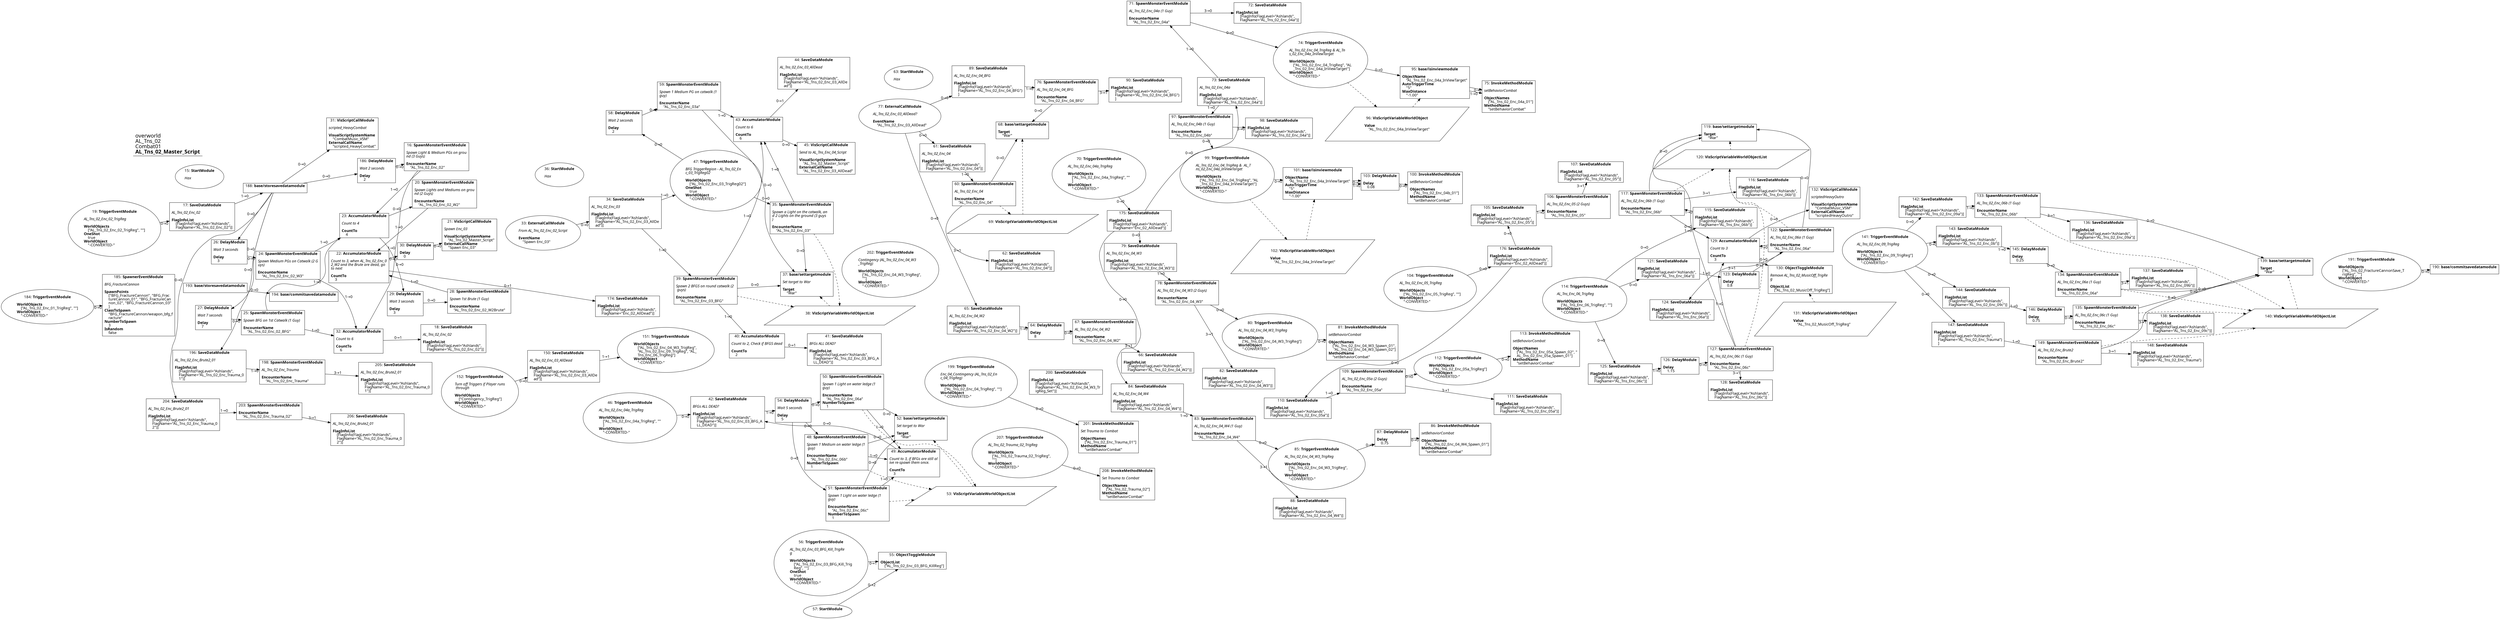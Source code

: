digraph {
    layout = fdp;
    overlap = prism;
    sep = "+16";
    splines = spline;

    node [ shape = box ];

    graph [ fontname = "Segoe UI" ];
    node [ fontname = "Segoe UI" ];
    edge [ fontname = "Segoe UI" ];

    15 [ label = <15: <b>StartModule</b><br/><br/><i>Hax<br align="left"/></i><br align="left"/>> ];
    15 [ shape = oval ]
    15 [ pos = "-0.96800005,0.18400002!" ];

    16 [ label = <16: <b>SpawnMonsterEventModule</b><br/><br/><i>Spawn Light &amp; Medium PGs on grou<br align="left"/>nd (3 Guys)<br align="left"/></i><br align="left"/><b>EncounterName</b><br align="left"/>    &quot;AL_Tns_02_Enc_02&quot;<br align="left"/>> ];
    16 [ pos = "0.588,0.062000003!" ];
    16 -> 23 [ label = "1→0" ];
    16 -> 32 [ label = "1→0" ];

    17 [ label = <17: <b>SaveDataModule</b><br/><br/><i>AL_Tns_02_Enc_02<br align="left"/></i><br align="left"/><b>FlagInfoList</b><br align="left"/>    [FlagInfo(FlagLevel=&quot;Ashlands&quot;, <br align="left"/>    FlagName=&quot;AL_Tns_02_Enc_02&quot;)]<br align="left"/>> ];
    17 [ pos = "-0.70900005,0.068!" ];
    17 -> 188 [ label = "1→0" ];

    18 [ label = <18: <b>SaveDataModule</b><br/><br/><i>AL_Tns_02_Enc_02<br align="left"/></i><br align="left"/><b>FlagInfoList</b><br align="left"/>    [FlagInfo(FlagLevel=&quot;Ashlands&quot;, <br align="left"/>    FlagName=&quot;AL_Tns_02_Enc_02&quot;)]<br align="left"/>> ];
    18 [ pos = "1.2110001,-0.69600004!" ];

    19 [ label = <19: <b>TriggerEventModule</b><br/><br/><i>AL_Tns_02_Enc_02_TrigReg<br align="left"/></i><br align="left"/><b>WorldObjects</b><br align="left"/>    [&quot;AL_Tns_02_Enc_02_TrigReg&quot;, &quot;&quot;]<br align="left"/><b>OneShot</b><br align="left"/>    true<br align="left"/><b>WorldObject</b><br align="left"/>    &quot;-CONVERTED-&quot;<br align="left"/>> ];
    19 [ shape = oval ]
    19 [ pos = "-1.0350001,0.07!" ];
    19 -> 17 [ label = "0→0" ];

    20 [ label = <20: <b>SpawnMonsterEventModule</b><br/><br/><i>Spawn Lights and Mediums on grou<br align="left"/>nd (2 Guys)<br align="left"/></i><br align="left"/><b>EncounterName</b><br align="left"/>    &quot;AL_Tns_02_Enc_02_W2&quot;<br align="left"/>> ];
    20 [ pos = "1.7350001,-0.177!" ];
    20 -> 22 [ label = "1→0" ];

    21 [ label = <21: <b>VisScriptCallModule</b><br/><br/><i>Spawn Enc_03<br align="left"/></i><br align="left"/><b>VisualScriptSystemName</b><br align="left"/>    &quot;AL_Tns_02_Master_Script&quot;<br align="left"/><b>ExternalCallName</b><br align="left"/>    &quot;Spawn Enc_03&quot;<br align="left"/>> ];
    21 [ pos = "2.687,-0.379!" ];

    22 [ label = <22: <b>AccumulatorModule</b><br/><br/><i>Count to 3, when AL_Tns_02_Enc_0<br align="left"/>2_W2 and the Brute are dead, go <br align="left"/>to next<br align="left"/></i><br align="left"/><b>CountTo</b><br align="left"/>    3<br align="left"/>> ];
    22 [ pos = "2.137,-0.38000003!" ];
    22 -> 30 [ label = "0→0" ];
    22 -> 174 [ label = "0→1" ];

    23 [ label = <23: <b>AccumulatorModule</b><br/><br/><i>Count to 4<br align="left"/></i><br align="left"/><b>CountTo</b><br align="left"/>    4<br align="left"/>> ];
    23 [ pos = "1.041,-0.179!" ];
    23 -> 20 [ label = "0→0" ];
    23 -> 29 [ label = "0→0" ];

    24 [ label = <24: <b>SpawnMonsterEventModule</b><br/><br/><i>Spawn Medium PGs on Catwalk (2 G<br align="left"/>uys)<br align="left"/></i><br align="left"/><b>EncounterName</b><br align="left"/>    &quot;AL_Tns_02_Enc_02_W3&quot;<br align="left"/>> ];
    24 [ pos = "0.583,-0.287!" ];
    24 -> 23 [ label = "1→0" ];
    24 -> 32 [ label = "1→0" ];

    25 [ label = <25: <b>SpawnMonsterEventModule</b><br/><br/><i>Spawn BFG on 1st Catwalk (1 Guy)<br align="left"/></i><br align="left"/><b>EncounterName</b><br align="left"/>    &quot;AL_Tns_02_Enc_02_BFG&quot;<br align="left"/>> ];
    25 [ pos = "0.58100003,-0.56700003!" ];
    25 -> 23 [ label = "1→0" ];
    25 -> 32 [ label = "1→0" ];

    26 [ label = <26: <b>DelayModule</b><br/><br/><i>Wait 3 seconds<br align="left"/></i><br align="left"/><b>Delay</b><br align="left"/>    3<br align="left"/>> ];
    26 [ pos = "0.30800003,-0.3!" ];
    26 -> 24 [ label = "0→0" ];

    27 [ label = <27: <b>DelayModule</b><br/><br/><i>Wait 7 seconds<br align="left"/></i><br align="left"/><b>Delay</b><br align="left"/>    7<br align="left"/>> ];
    27 [ pos = "0.317,-0.57600003!" ];
    27 -> 25 [ label = "0→0" ];

    28 [ label = <28: <b>SpawnMonsterEventModule</b><br/><br/><i>Spawn 1st Brute (1 Guy)<br align="left"/></i><br align="left"/><b>EncounterName</b><br align="left"/>    &quot;AL_Tns_02_Enc_02_W2Brute&quot;<br align="left"/>> ];
    28 [ pos = "1.7440001,-0.54200006!" ];
    28 -> 22 [ label = "1→0" ];

    29 [ label = <29: <b>DelayModule</b><br/><br/><i>Wait 3 seconds<br align="left"/></i><br align="left"/><b>Delay</b><br align="left"/>    3<br align="left"/>> ];
    29 [ pos = "1.536,-0.541!" ];
    29 -> 28 [ label = "0→0" ];

    30 [ label = <30: <b>DelayModule</b><br/><br/><b>Delay</b><br align="left"/>    0<br align="left"/>> ];
    30 [ pos = "2.407,-0.379!" ];
    30 -> 21 [ label = "0→0" ];

    31 [ label = <31: <b>VisScriptCallModule</b><br/><br/><i>scripted_HeavyCombat<br align="left"/></i><br align="left"/><b>VisualScriptSystemName</b><br align="left"/>    &quot;CombatMusic_VSM&quot;<br align="left"/><b>ExternalCallName</b><br align="left"/>    &quot;scripted_HeavyCombat&quot;<br align="left"/>> ];
    31 [ pos = "0.26000002,0.20300001!" ];

    32 [ label = <32: <b>AccumulatorModule</b><br/><br/><i>Count to 6<br align="left"/></i><br align="left"/><b>CountTo</b><br align="left"/>    6<br align="left"/>> ];
    32 [ pos = "0.96000004,-0.71900004!" ];
    32 -> 18 [ label = "0→1" ];

    33 [ label = <33: <b>ExternalCallModule</b><br/><br/><i>From AL_Tns_02_Enc_02_Script<br align="left"/></i><br align="left"/><b>EventName</b><br align="left"/>    &quot;Spawn Enc_03&quot;<br align="left"/>> ];
    33 [ shape = oval ]
    33 [ pos = "2.989,-0.38000003!" ];
    33 -> 34 [ label = "0→0" ];

    34 [ label = <34: <b>SaveDataModule</b><br/><br/><i>AL_Tns_02_Enc_03<br align="left"/></i><br align="left"/><b>FlagInfoList</b><br align="left"/>    [FlagInfo(FlagLevel=&quot;Ashlands&quot;, <br align="left"/>    FlagName=&quot;AL_Tns_02_Enc_03_AllDe<br align="left"/>    ad&quot;)]<br align="left"/>> ];
    34 [ pos = "3.2480001,-0.38000003!" ];
    34 -> 39 [ label = "1→0" ];
    34 -> 47 [ label = "1→0" ];

    35 [ label = <35: <b>SpawnMonsterEventModule</b><br/><br/><i>Spawn a Light on the catwalk, an<br align="left"/>d 2 Lights on the ground (3 guys<br align="left"/>) <br align="left"/></i><br align="left"/><b>EncounterName</b><br align="left"/>    &quot;AL_Tns_02_Enc_03&quot;<br align="left"/>> ];
    35 [ pos = "3.9870002,-0.409!" ];
    35 -> 37 [ label = "0→0" ];
    35 -> 43 [ label = "1→0" ];
    35 -> 38 [ style = dashed ];

    36 [ label = <36: <b>StartModule</b><br/><br/><i>Hax<br align="left"/></i><br align="left"/>> ];
    36 [ shape = oval ]
    36 [ pos = "2.989,-0.23900001!" ];

    37 [ label = <37: <b>base/settargetmodule</b><br/><br/><i>Set target to War<br align="left"/></i><br align="left"/><b>Target</b><br align="left"/>    &quot;War&quot;<br align="left"/>> ];
    37 [ pos = "4.563,-0.55300003!" ];
    38 -> 37 [ style = dashed ];

    38 [ label = <38: <b>VisScriptVariableWorldObjectList</b><br/><br/>> ];
    38 [ shape = parallelogram ]
    38 [ pos = "4.4440002,-0.68500006!" ];

    39 [ label = <39: <b>SpawnMonsterEventModule</b><br/><br/><i>Spawn 2 BFGS on round catwalk (2<br align="left"/> guys)<br align="left"/></i><br align="left"/><b>EncounterName</b><br align="left"/>    &quot;AL_Tns_02_Enc_03_BFG&quot;<br align="left"/>> ];
    39 [ pos = "3.551,-0.726!" ];
    39 -> 40 [ label = "1→0" ];
    39 -> 43 [ label = "1→0" ];
    39 -> 37 [ label = "0→0" ];
    39 -> 38 [ style = dashed ];

    40 [ label = <40: <b>AccumulatorModule</b><br/><br/><i>Count to 2, Check if BFGS dead<br align="left"/></i><br align="left"/><b>CountTo</b><br align="left"/>    2<br align="left"/>> ];
    40 [ pos = "3.9750001,-0.887!" ];
    40 -> 41 [ label = "0→1" ];

    41 [ label = <41: <b>SaveDataModule</b><br/><br/><i>BFGs ALL DEAD?<br align="left"/></i><br align="left"/><b>FlagInfoList</b><br align="left"/>    [FlagInfo(FlagLevel=&quot;Ashlands&quot;, <br align="left"/>    FlagName=&quot;AL_Tns_02_Enc_03_BFG_A<br align="left"/>    LL_DEAD&quot;)]<br align="left"/>> ];
    41 [ pos = "4.2520003,-0.873!" ];

    42 [ label = <42: <b>SaveDataModule</b><br/><br/><i>BFGs ALL DEAD?<br align="left"/></i><br align="left"/><b>FlagInfoList</b><br align="left"/>    [FlagInfo(FlagLevel=&quot;Ashlands&quot;, <br align="left"/>    FlagName=&quot;AL_Tns_02_Enc_03_BFG_A<br align="left"/>    LL_DEAD&quot;)]<br align="left"/>> ];
    42 [ pos = "3.413,-1.4760001!" ];
    42 -> 54 [ label = "1→0" ];

    43 [ label = <43: <b>AccumulatorModule</b><br/><br/><i>Count to 6<br align="left"/></i><br align="left"/><b>CountTo</b><br align="left"/>    6<br align="left"/>> ];
    43 [ pos = "4.5210004,-0.128!" ];
    43 -> 44 [ label = "0→1" ];
    43 -> 45 [ label = "0→0" ];

    44 [ label = <44: <b>SaveDataModule</b><br/><br/><i>AL_Tns_02_Enc_03_AllDead<br align="left"/></i><br align="left"/><b>FlagInfoList</b><br align="left"/>    [FlagInfo(FlagLevel=&quot;Ashlands&quot;, <br align="left"/>    FlagName=&quot;AL_Tns_02_Enc_03_AllDe<br align="left"/>    ad&quot;)]<br align="left"/>> ];
    44 [ pos = "4.7970004,0.044000003!" ];

    45 [ label = <45: <b>VisScriptCallModule</b><br/><br/><i>Send to AL_Tns_Enc_04_Script<br align="left"/></i><br align="left"/><b>VisualScriptSystemName</b><br align="left"/>    &quot;AL_Tns_02_Master_Script&quot;<br align="left"/><b>ExternalCallName</b><br align="left"/>    &quot;AL_Tns_02_Enc_03_AllDead&quot;<br align="left"/>> ];
    45 [ pos = "4.9830003,-0.12900001!" ];

    46 [ label = <46: <b>TriggerEventModule</b><br/><br/><i>AL_Tns_02_Enc_04a_TrigReg<br align="left"/></i><br align="left"/><b>WorldObjects</b><br align="left"/>    [&quot;AL_Tns_02_Enc_04a_TrigReg&quot;, &quot;&quot;<br align="left"/>    ]<br align="left"/><b>WorldObject</b><br align="left"/>    &quot;-CONVERTED-&quot;<br align="left"/>> ];
    46 [ shape = oval ]
    46 [ pos = "3.134,-1.4710001!" ];
    46 -> 42 [ label = "0→0" ];

    47 [ label = <47: <b>TriggerEventModule</b><br/><br/><i>BFG TriggerRegion - AL_Tns_02_En<br align="left"/>c_03_TrigReg02<br align="left"/></i><br align="left"/><b>WorldObjects</b><br align="left"/>    [&quot;AL_Tns_02_Enc_03_TrigReg02&quot;]<br align="left"/><b>OneShot</b><br align="left"/>    true<br align="left"/><b>WorldObject</b><br align="left"/>    &quot;-CONVERTED-&quot;<br align="left"/>> ];
    47 [ shape = oval ]
    47 [ pos = "3.519,-0.374!" ];
    47 -> 35 [ label = "0→0" ];
    47 -> 58 [ label = "0→0" ];

    48 [ label = <48: <b>SpawnMonsterEventModule</b><br/><br/><i>Spawn 1 Medium on water ledge (1<br align="left"/> guy)<br align="left"/></i><br align="left"/><b>EncounterName</b><br align="left"/>    &quot;AL_Tns_02_Enc_06b&quot;<br align="left"/><b>NumberToSpawn</b><br align="left"/>    1<br align="left"/>> ];
    48 [ pos = "3.9320002,-1.7!" ];
    48 -> 49 [ label = "1→0" ];
    48 -> 52 [ label = "0→0" ];
    48 -> 53 [ style = dashed ];

    49 [ label = <49: <b>AccumulatorModule</b><br/><br/><i>Count to 3, if BFGs are still al<br align="left"/>ive re-spawn them once.<br align="left"/></i><br align="left"/><b>CountTo</b><br align="left"/>    3<br align="left"/>> ];
    49 [ pos = "4.4,-1.7490001!" ];
    49 -> 42 [ label = "0→0" ];

    50 [ label = <50: <b>SpawnMonsterEventModule</b><br/><br/><i>Spawn 1 Light on water ledge (1 <br align="left"/>guy)<br align="left"/></i><br align="left"/><b>EncounterName</b><br align="left"/>    &quot;AL_Tns_02_Enc_06a&quot;<br align="left"/><b>NumberToSpawn</b><br align="left"/>    1<br align="left"/>> ];
    50 [ pos = "3.9310002,-1.3970001!" ];
    50 -> 49 [ label = "1→0" ];
    50 -> 52 [ label = "0→0" ];
    50 -> 53 [ style = dashed ];

    51 [ label = <51: <b>SpawnMonsterEventModule</b><br/><br/><i>Spawn 1 Light on water ledge (1 <br align="left"/>guy)<br align="left"/></i><br align="left"/><b>EncounterName</b><br align="left"/>    &quot;AL_Tns_02_Enc_06c&quot;<br align="left"/><b>NumberToSpawn</b><br align="left"/>    1<br align="left"/>> ];
    51 [ pos = "3.9470003,-1.9670001!" ];
    51 -> 49 [ label = "1→0" ];
    51 -> 52 [ label = "0→0" ];
    51 -> 53 [ style = dashed ];

    52 [ label = <52: <b>base/settargetmodule</b><br/><br/><i>Set target to War<br align="left"/></i><br align="left"/><b>Target</b><br align="left"/>    &quot;War&quot;<br align="left"/>> ];
    52 [ pos = "4.681,-1.4870001!" ];
    53 -> 52 [ style = dashed ];

    53 [ label = <53: <b>VisScriptVariableWorldObjectList</b><br/><br/>> ];
    53 [ shape = parallelogram ]
    53 [ pos = "4.69,-1.7770001!" ];

    54 [ label = <54: <b>DelayModule</b><br/><br/><i>Wait 5 seconds<br align="left"/></i><br align="left"/><b>Delay</b><br align="left"/>    5<br align="left"/>> ];
    54 [ pos = "3.6680002,-1.4760001!" ];
    54 -> 50 [ label = "0→0" ];
    54 -> 48 [ label = "0→0" ];
    54 -> 51 [ label = "0→0" ];

    55 [ label = <55: <b>ObjectToggleModule</b><br/><br/><b>ObjectList</b><br align="left"/>    [&quot;AL_Tns_02_Enc_03_BFG_KillReg&quot;]<br align="left"/>> ];
    55 [ pos = "4.138,-2.283!" ];

    56 [ label = <56: <b>TriggerEventModule</b><br/><br/><i>AL_Tns_02_Enc_03_BFG_Kill_TrigRe<br align="left"/>g<br align="left"/></i><br align="left"/><b>WorldObjects</b><br align="left"/>    [&quot;AL_Tns_02_Enc_03_BFG_Kill_Trig<br align="left"/>    Reg&quot;, &quot;&quot;]<br align="left"/><b>OneShot</b><br align="left"/>    true<br align="left"/><b>WorldObject</b><br align="left"/>    &quot;-CONVERTED-&quot;<br align="left"/>> ];
    56 [ shape = oval ]
    56 [ pos = "3.7440002,-2.295!" ];
    56 -> 55 [ label = "0→1" ];

    57 [ label = <57: <b>StartModule</b><br/><br/>> ];
    57 [ shape = oval ]
    57 [ pos = "3.7500002,-2.4910002!" ];
    57 -> 55 [ label = "0→2" ];

    58 [ label = <58: <b>DelayModule</b><br/><br/><i>Wait 2 seconds<br align="left"/></i><br align="left"/><b>Delay</b><br align="left"/>    2<br align="left"/>> ];
    58 [ pos = "3.7890003,-0.134!" ];
    58 -> 59 [ label = "0→0" ];

    59 [ label = <59: <b>SpawnMonsterEventModule</b><br/><br/><i>Spawn 1 Medium PG on catwalk (1 <br align="left"/>guy)<br align="left"/></i><br align="left"/><b>EncounterName</b><br align="left"/>    &quot;AL_Tns_02_Enc_03a&quot;<br align="left"/>> ];
    59 [ pos = "3.9900002,-0.11000001!" ];
    59 -> 37 [ label = "0→0" ];
    59 -> 43 [ label = "1→0" ];

    60 [ label = <60: <b>SpawnMonsterEventModule</b><br/><br/><i>AL_Tns_02_Enc_04<br align="left"/></i><br align="left"/><b>EncounterName</b><br align="left"/>    &quot;AL_Tns_02_Enc_04&quot;<br align="left"/>> ];
    60 [ pos = "6.189,-0.094000004!" ];
    60 -> 62 [ label = "3→1" ];
    60 -> 68 [ label = "0→0" ];
    60 -> 69 [ style = dashed ];

    61 [ label = <61: <b>SaveDataModule</b><br/><br/><i>AL_Tns_02_Enc_04<br align="left"/></i><br align="left"/><b>FlagInfoList</b><br align="left"/>    [FlagInfo(FlagLevel=&quot;Ashlands&quot;, <br align="left"/>    FlagName=&quot;AL_Tns_02_Enc_04&quot;)]<br align="left"/>> ];
    61 [ pos = "5.8040004,-0.10300001!" ];
    61 -> 60 [ label = "1→0" ];

    62 [ label = <62: <b>SaveDataModule</b><br/><br/><b>FlagInfoList</b><br align="left"/>    [FlagInfo(FlagLevel=&quot;Ashlands&quot;, <br align="left"/>    FlagName=&quot;AL_Tns_02_Enc_04&quot;)]<br align="left"/>> ];
    62 [ pos = "6.584,-0.157!" ];

    63 [ label = <63: <b>StartModule</b><br/><br/><i>Hax<br align="left"/></i><br align="left"/>> ];
    63 [ shape = oval ]
    63 [ pos = "5.293,0.12200001!" ];

    64 [ label = <64: <b>DelayModule</b><br/><br/><b>Delay</b><br align="left"/>    8<br align="left"/>> ];
    64 [ pos = "6.0290003,-0.44500002!" ];
    64 -> 67 [ label = "0→0" ];

    65 [ label = <65: <b>SaveDataModule</b><br/><br/><i>AL_Tns_02_Enc_04_W2<br align="left"/></i><br align="left"/><b>FlagInfoList</b><br align="left"/>    [FlagInfo(FlagLevel=&quot;Ashlands&quot;, <br align="left"/>    FlagName=&quot;AL_Tns_02_Enc_04_W2&quot;)]<br align="left"/>> ];
    65 [ pos = "5.8160005,-0.448!" ];
    65 -> 64 [ label = "1→0" ];

    66 [ label = <66: <b>SaveDataModule</b><br/><br/><b>FlagInfoList</b><br align="left"/>    [FlagInfo(FlagLevel=&quot;Ashlands&quot;, <br align="left"/>    FlagName=&quot;AL_Tns_02_Enc_04_W2&quot;)]<br align="left"/>> ];
    66 [ pos = "6.5260005,-0.42700002!" ];

    67 [ label = <67: <b>SpawnMonsterEventModule</b><br/><br/><i>AL_Tns_02_Enc_04_W2<br align="left"/></i><br align="left"/><b>EncounterName</b><br align="left"/>    &quot;AL_Tns_02_Enc_04_W2&quot;<br align="left"/>> ];
    67 [ pos = "6.2120004,-0.42700002!" ];
    67 -> 66 [ label = "3→1" ];

    68 [ label = <68: <b>base/settargetmodule</b><br/><br/><b>Target</b><br align="left"/>    &quot;War&quot;<br align="left"/>> ];
    68 [ pos = "6.5930004,0.079!" ];
    69 -> 68 [ style = dashed ];

    69 [ label = <69: <b>VisScriptVariableWorldObjectList</b><br/><br/>> ];
    69 [ shape = parallelogram ]
    69 [ pos = "6.51,-0.078!" ];

    70 [ label = <70: <b>TriggerEventModule</b><br/><br/><i>AL_Tns_02_Enc_04a_TrigReg<br align="left"/></i><br align="left"/><b>WorldObjects</b><br align="left"/>    [&quot;AL_Tns_02_Enc_04a_TrigReg&quot;, &quot;&quot;<br align="left"/>    ]<br align="left"/><b>WorldObject</b><br align="left"/>    &quot;-CONVERTED-&quot;<br align="left"/>> ];
    70 [ shape = oval ]
    70 [ pos = "7.0060005,-0.019000001!" ];
    70 -> 175 [ label = "0→0" ];

    71 [ label = <71: <b>SpawnMonsterEventModule</b><br/><br/><i>AL_Tns_02_Enc_04a (1 Guy)<br align="left"/></i><br align="left"/><b>EncounterName</b><br align="left"/>    &quot;AL_Tns_02_Enc_04a&quot;<br align="left"/>> ];
    71 [ pos = "8.05,0.80300003!" ];
    71 -> 72 [ label = "3→0" ];
    71 -> 74 [ label = "0→0" ];

    72 [ label = <72: <b>SaveDataModule</b><br/><br/><b>FlagInfoList</b><br align="left"/>    [FlagInfo(FlagLevel=&quot;Ashlands&quot;, <br align="left"/>    FlagName=&quot;AL_Tns_02_Enc_04a&quot;)]<br align="left"/>> ];
    72 [ pos = "8.374001,0.78300005!" ];

    73 [ label = <73: <b>SaveDataModule</b><br/><br/><i>AL_Tns_02_Enc_04a<br align="left"/></i><br align="left"/><b>FlagInfoList</b><br align="left"/>    [FlagInfo(FlagLevel=&quot;Ashlands&quot;, <br align="left"/>    FlagName=&quot;AL_Tns_02_Enc_04a&quot;)]<br align="left"/>> ];
    73 [ pos = "7.6960006,0.595!" ];
    73 -> 71 [ label = "1→0" ];
    73 -> 97 [ label = "1→0" ];

    74 [ label = <74: <b>TriggerEventModule</b><br/><br/><i>AL_Tns_02_Enc_04_TrigReg &amp; AL_Tn<br align="left"/>s_02_Enc_04a_InViewTarget<br align="left"/></i><br align="left"/><b>WorldObjects</b><br align="left"/>    [&quot;AL_Tns_02_Enc_04_TrigReg&quot;, &quot;AL<br align="left"/>    _Tns_02_Enc_04a_InViewTarget&quot;]<br align="left"/><b>WorldObject</b><br align="left"/>    &quot;-CONVERTED-&quot;<br align="left"/>> ];
    74 [ shape = oval ]
    74 [ pos = "8.389,0.61300004!" ];
    74 -> 95 [ label = "0→0" ];
    74 -> 96 [ style = dashed ];

    75 [ label = <75: <b>InvokeMethodModule</b><br/><br/><i>setBehaviorCombat<br align="left"/></i><br align="left"/><b>ObjectNames</b><br align="left"/>    [&quot;AL_Tns_02_Enc_04a_01&quot;]<br align="left"/><b>MethodName</b><br align="left"/>    &quot;setBehaviorCombat&quot;<br align="left"/>> ];
    75 [ pos = "8.981001,0.61300004!" ];

    76 [ label = <76: <b>SpawnMonsterEventModule</b><br/><br/><i>AL_Tns_02_Enc_04_BFG<br align="left"/></i><br align="left"/><b>EncounterName</b><br align="left"/>    &quot;AL_Tns_02_Enc_04_BFG&quot;<br align="left"/>> ];
    76 [ pos = "6.183,0.223!" ];
    76 -> 90 [ label = "3→1" ];
    76 -> 68 [ label = "0→0" ];

    77 [ label = <77: <b>ExternalCallModule</b><br/><br/><i>AL_Tns_02_Enc_03_AllDead?<br align="left"/></i><br align="left"/><b>EventName</b><br align="left"/>    &quot;AL_Tns_02_Enc_03_AllDead&quot;<br align="left"/>> ];
    77 [ shape = oval ]
    77 [ pos = "5.23,-0.101!" ];
    77 -> 61 [ label = "0→0" ];
    77 -> 65 [ label = "0→0" ];
    77 -> 89 [ label = "0→0" ];

    78 [ label = <78: <b>SpawnMonsterEventModule</b><br/><br/><i>AL_Tns_02_Enc_04_W3 (2 Guys)<br align="left"/></i><br align="left"/><b>EncounterName</b><br align="left"/>    &quot;AL_Tns_02_Enc_04_W3&quot;<br align="left"/>> ];
    78 [ pos = "8.024,-0.017!" ];
    78 -> 80 [ label = "0→0" ];
    78 -> 82 [ label = "3→1" ];

    79 [ label = <79: <b>SaveDataModule</b><br/><br/><i>AL_Tns_02_Enc_04_W3<br align="left"/></i><br align="left"/><b>FlagInfoList</b><br align="left"/>    [FlagInfo(FlagLevel=&quot;Ashlands&quot;, <br align="left"/>    FlagName=&quot;AL_Tns_02_Enc_04_W3&quot;)]<br align="left"/>> ];
    79 [ pos = "7.7880006,-0.020000001!" ];
    79 -> 78 [ label = "1→0" ];

    80 [ label = <80: <b>TriggerEventModule</b><br/><br/><i>AL_Tns_02_Enc_04_W3_TrigReg<br align="left"/></i><br align="left"/><b>WorldObjects</b><br align="left"/>    [&quot;AL_Tns_02_Enc_04_W3_TrigReg&quot;]<br align="left"/><b>WorldObject</b><br align="left"/>    &quot;-CONVERTED-&quot;<br align="left"/>> ];
    80 [ shape = oval ]
    80 [ pos = "8.347,-0.029000001!" ];
    80 -> 81 [ label = "0→0" ];

    81 [ label = <81: <b>InvokeMethodModule</b><br/><br/><i>setBehaviorCombat<br align="left"/></i><br align="left"/><b>ObjectNames</b><br align="left"/>    [&quot;AL_Tns_02_Enc_04_W3_Spawn_01&quot;,<br align="left"/>     &quot;AL_Tns_02_Enc_04_W3_Spawn_02&quot;]<br align="left"/><b>MethodName</b><br align="left"/>    &quot;setBehaviorCombat&quot;<br align="left"/>> ];
    81 [ pos = "8.686001,-0.026!" ];

    82 [ label = <82: <b>SaveDataModule</b><br/><br/><b>FlagInfoList</b><br align="left"/>    [FlagInfo(FlagLevel=&quot;Ashlands&quot;, <br align="left"/>    FlagName=&quot;AL_Tns_02_Enc_04_W3&quot;)]<br align="left"/>> ];
    82 [ pos = "8.374001,-0.24100001!" ];

    83 [ label = <83: <b>SpawnMonsterEventModule</b><br/><br/><i>AL_Tns_02_Enc_04_W4 (1 Guy)<br align="left"/></i><br align="left"/><b>EncounterName</b><br align="left"/>    &quot;AL_Tns_02_Enc_04_W4&quot;<br align="left"/>> ];
    83 [ pos = "8.073,-0.467!" ];
    83 -> 85 [ label = "0→0" ];
    83 -> 88 [ label = "3→1" ];

    84 [ label = <84: <b>SaveDataModule</b><br/><br/><i>AL_Tns_02_Enc_04_W4<br align="left"/></i><br align="left"/><b>FlagInfoList</b><br align="left"/>    [FlagInfo(FlagLevel=&quot;Ashlands&quot;, <br align="left"/>    FlagName=&quot;AL_Tns_02_Enc_04_W4&quot;)]<br align="left"/>> ];
    84 [ pos = "7.8370004,-0.47000003!" ];
    84 -> 83 [ label = "1→0" ];

    85 [ label = <85: <b>TriggerEventModule</b><br/><br/><i>AL_Tns_02_Enc_04_W3_TrigReg<br align="left"/></i><br align="left"/><b>WorldObjects</b><br align="left"/>    [&quot;AL_Tns_02_Enc_04_W3_TrigReg&quot;, <br align="left"/>    &quot;&quot;]<br align="left"/><b>WorldObject</b><br align="left"/>    &quot;-CONVERTED-&quot;<br align="left"/>> ];
    85 [ shape = oval ]
    85 [ pos = "8.396001,-0.47900003!" ];
    85 -> 87 [ label = "0→0" ];

    86 [ label = <86: <b>InvokeMethodModule</b><br/><br/><i>setBehaviorCombat<br align="left"/></i><br align="left"/><b>ObjectNames</b><br align="left"/>    [&quot;AL_Tns_02_Enc_04_W4_Spawn_01&quot;]<br align="left"/><b>MethodName</b><br align="left"/>    &quot;setBehaviorCombat&quot;<br align="left"/>> ];
    86 [ pos = "8.872001,-0.476!" ];

    87 [ label = <87: <b>DelayModule</b><br/><br/><b>Delay</b><br align="left"/>    0.75<br align="left"/>> ];
    87 [ pos = "8.662001,-0.47400004!" ];
    87 -> 86 [ label = "0→0" ];

    88 [ label = <88: <b>SaveDataModule</b><br/><br/><b>FlagInfoList</b><br align="left"/>    [FlagInfo(FlagLevel=&quot;Ashlands&quot;, <br align="left"/>    FlagName=&quot;AL_Tns_02_Enc_04_W4&quot;)]<br align="left"/>> ];
    88 [ pos = "8.400001,-0.69000006!" ];

    89 [ label = <89: <b>SaveDataModule</b><br/><br/><i>AL_Tns_02_Enc_04_BFG<br align="left"/></i><br align="left"/><b>FlagInfoList</b><br align="left"/>    [FlagInfo(FlagLevel=&quot;Ashlands&quot;, <br align="left"/>    FlagName=&quot;AL_Tns_02_Enc_04_BFG&quot;)<br align="left"/>    ]<br align="left"/>> ];
    89 [ pos = "5.82,0.179!" ];
    89 -> 76 [ label = "1→0" ];

    90 [ label = <90: <b>SaveDataModule</b><br/><br/><b>FlagInfoList</b><br align="left"/>    [FlagInfo(FlagLevel=&quot;Ashlands&quot;, <br align="left"/>    FlagName=&quot;AL_Tns_02_Enc_04_BFG&quot;)<br align="left"/>    ]<br align="left"/>> ];
    90 [ pos = "6.498,0.25500003!" ];

    95 [ label = <95: <b>base/isinviewmodule</b><br/><br/><b>ObjectName</b><br align="left"/>    &quot;AL_Tns_02_Enc_04a_InViewTarget&quot;<br align="left"/><b>AutoTriggerTime</b><br align="left"/>    &quot;5&quot;<br align="left"/><b>MaxDistance</b><br align="left"/>    &quot;-1.00&quot;<br align="left"/>> ];
    95 [ pos = "8.673,0.61200005!" ];
    95 -> 75 [ label = "0→0" ];
    95 -> 75 [ label = "1→0" ];
    96 -> 95 [ style = dashed ];

    96 [ label = <96: <b>VisScriptVariableWorldObject</b><br/><br/><b>Value</b><br align="left"/>    &quot;AL_Tns_02_Enc_04a_InViewTarget&quot;<br align="left"/>> ];
    96 [ shape = parallelogram ]
    96 [ pos = "8.625,0.476!" ];

    97 [ label = <97: <b>SpawnMonsterEventModule</b><br/><br/><i>AL_Tns_02_Enc_04b (1 Guy)<br align="left"/></i><br align="left"/><b>EncounterName</b><br align="left"/>    &quot;AL_Tns_02_Enc_04b&quot;<br align="left"/>> ];
    97 [ pos = "8.041,0.425!" ];
    97 -> 98 [ label = "3→0" ];
    97 -> 99 [ label = "0→0" ];

    98 [ label = <98: <b>SaveDataModule</b><br/><br/><b>FlagInfoList</b><br align="left"/>    [FlagInfo(FlagLevel=&quot;Ashlands&quot;, <br align="left"/>    FlagName=&quot;AL_Tns_02_Enc_04a&quot;)]<br align="left"/>> ];
    98 [ pos = "8.403001,0.40600002!" ];

    99 [ label = <99: <b>TriggerEventModule</b><br/><br/><i>AL_Tns_02_Enc_04_TrigReg &amp;  AL_T<br align="left"/>ns_02_Enc_04a_InViewTarget<br align="left"/></i><br align="left"/><b>WorldObjects</b><br align="left"/>    [&quot;AL_Tns_02_Enc_04_TrigReg&quot;, &quot;AL<br align="left"/>    _Tns_02_Enc_04a_InViewTarget&quot;]<br align="left"/><b>WorldObject</b><br align="left"/>    &quot;-CONVERTED-&quot;<br align="left"/>> ];
    99 [ shape = oval ]
    99 [ pos = "8.418,0.23600002!" ];
    99 -> 101 [ label = "0→0" ];
    99 -> 102 [ style = dashed ];

    100 [ label = <100: <b>InvokeMethodModule</b><br/><br/><i>setBehaviorCombat<br align="left"/></i><br align="left"/><b>ObjectNames</b><br align="left"/>    [&quot;AL_Tns_02_Enc_04b_01&quot;]<br align="left"/><b>MethodName</b><br align="left"/>    &quot;setBehaviorCombat&quot;<br align="left"/>> ];
    100 [ pos = "9.211,0.23500001!" ];

    101 [ label = <101: <b>base/isinviewmodule</b><br/><br/><b>ObjectName</b><br align="left"/>    &quot;AL_Tns_02_Enc_04a_InViewTarget&quot;<br align="left"/><b>AutoTriggerTime</b><br align="left"/>    &quot;5&quot;<br align="left"/><b>MaxDistance</b><br align="left"/>    &quot;-1.00&quot;<br align="left"/>> ];
    101 [ pos = "8.696,0.22500001!" ];
    101 -> 103 [ label = "0→0" ];
    101 -> 103 [ label = "1→0" ];
    102 -> 101 [ style = dashed ];

    102 [ label = <102: <b>VisScriptVariableWorldObject</b><br/><br/><b>Value</b><br align="left"/>    &quot;AL_Tns_02_Enc_04a_InViewTarget&quot;<br align="left"/>> ];
    102 [ shape = parallelogram ]
    102 [ pos = "8.654,0.09900001!" ];

    103 [ label = <103: <b>DelayModule</b><br/><br/><b>Delay</b><br align="left"/>    0.08<br align="left"/>> ];
    103 [ pos = "8.957001,0.24100001!" ];
    103 -> 100 [ label = "0→0" ];

    104 [ label = <104: <b>TriggerEventModule</b><br/><br/><i>AL_Tns_02_Enc_05_TrigReg<br align="left"/></i><br align="left"/><b>WorldObjects</b><br align="left"/>    [&quot;AL_Tns_02_Enc_05_TrigReg&quot;, &quot;&quot;]<br align="left"/><b>WorldObject</b><br align="left"/>    &quot;-CONVERTED-&quot;<br align="left"/>> ];
    104 [ shape = oval ]
    104 [ pos = "9.64,0.003!" ];
    104 -> 176 [ label = "0→0" ];

    105 [ label = <105: <b>SaveDataModule</b><br/><br/><b>FlagInfoList</b><br align="left"/>    [FlagInfo(FlagLevel=&quot;Ashlands&quot;, <br align="left"/>    FlagName=&quot;AL_Tns_02_Enc_05&quot;)]<br align="left"/>> ];
    105 [ pos = "10.357,0.27100003!" ];
    105 -> 106 [ label = "1→0" ];

    106 [ label = <106: <b>SpawnMonsterEventModule</b><br/><br/><i>AL_Tns_02_Enc_05 (2 Guys)<br align="left"/></i><br align="left"/><b>EncounterName</b><br align="left"/>    &quot;AL_Tns_02_Enc_05&quot;<br align="left"/>> ];
    106 [ pos = "10.594001,0.28300002!" ];
    106 -> 107 [ label = "3→1" ];

    107 [ label = <107: <b>SaveDataModule</b><br/><br/><b>FlagInfoList</b><br align="left"/>    [FlagInfo(FlagLevel=&quot;Ashlands&quot;, <br align="left"/>    FlagName=&quot;AL_Tns_02_Enc_05&quot;)]<br align="left"/>> ];
    107 [ pos = "10.917001,0.27800003!" ];

    109 [ label = <109: <b>SpawnMonsterEventModule</b><br/><br/><i>AL_Tns_02_Enc_05a (2 Guys)<br align="left"/></i><br align="left"/><b>EncounterName</b><br align="left"/>    &quot;AL_Tns_02_Enc_05a&quot;<br align="left"/>> ];
    109 [ pos = "10.466001,-0.41700003!" ];
    109 -> 111 [ label = "3→1" ];
    109 -> 112 [ label = "0→0" ];

    110 [ label = <110: <b>SaveDataModule</b><br/><br/><b>FlagInfoList</b><br align="left"/>    [FlagInfo(FlagLevel=&quot;Ashlands&quot;, <br align="left"/>    FlagName=&quot;AL_Tns_02_Enc_05a&quot;)]<br align="left"/>> ];
    110 [ pos = "10.187,-0.407!" ];
    110 -> 109 [ label = "1→0" ];

    111 [ label = <111: <b>SaveDataModule</b><br/><br/><b>FlagInfoList</b><br align="left"/>    [FlagInfo(FlagLevel=&quot;Ashlands&quot;, <br align="left"/>    FlagName=&quot;AL_Tns_02_Enc_05a&quot;)]<br align="left"/>> ];
    111 [ pos = "10.777,-0.72!" ];

    112 [ label = <112: <b>TriggerEventModule</b><br/><br/><b>WorldObjects</b><br align="left"/>    [&quot;AL_Tns_02_Enc_05a_TrigReg&quot;]<br align="left"/><b>WorldObject</b><br align="left"/>    &quot;-CONVERTED-&quot;<br align="left"/>> ];
    112 [ shape = oval ]
    112 [ pos = "10.813001,-0.42400002!" ];
    112 -> 113 [ label = "0→0" ];

    113 [ label = <113: <b>InvokeMethodModule</b><br/><br/><i>setBehaviorCombat<br align="left"/></i><br align="left"/><b>ObjectNames</b><br align="left"/>    [&quot;AL_Tns_02_Enc_05a_Spawn_02&quot;, &quot;<br align="left"/>    AL_Tns_02_Enc_05a_Spawn_01&quot;]<br align="left"/><b>MethodName</b><br align="left"/>    &quot;setBehaviorCombat&quot;<br align="left"/>> ];
    113 [ pos = "11.152,-0.42100003!" ];

    114 [ label = <114: <b>TriggerEventModule</b><br/><br/><i>AL_Tns_Enc_06_TrigReg<br align="left"/></i><br align="left"/><b>WorldObjects</b><br align="left"/>    [&quot;AL_Tns_Enc_06_TrigReg&quot;, &quot;&quot;]<br align="left"/><b>WorldObject</b><br align="left"/>    &quot;-CONVERTED-&quot;<br align="left"/>> ];
    114 [ shape = oval ]
    114 [ pos = "11.567,-0.365!" ];
    114 -> 115 [ label = "0→0" ];
    114 -> 121 [ label = "0→0" ];
    114 -> 125 [ label = "0→0" ];

    115 [ label = <115: <b>SaveDataModule</b><br/><br/><b>FlagInfoList</b><br align="left"/>    [FlagInfo(FlagLevel=&quot;Ashlands&quot;, <br align="left"/>    FlagName=&quot;AL_Tns_Enc_06b&quot;)]<br align="left"/>> ];
    115 [ pos = "12.210001,0.040000003!" ];
    115 -> 117 [ label = "1→0" ];

    116 [ label = <116: <b>SaveDataModule</b><br/><br/><b>FlagInfoList</b><br align="left"/>    [FlagInfo(FlagLevel=&quot;Ashlands&quot;, <br align="left"/>    FlagName=&quot;AL_Tns_Enc_06b&quot;)]<br align="left"/>> ];
    116 [ pos = "12.782001,-0.057000004!" ];

    117 [ label = <117: <b>SpawnMonsterEventModule</b><br/><br/><i>AL_Tns_02_Enc_06b (1 Guy)<br align="left"/></i><br align="left"/><b>EncounterName</b><br align="left"/>    &quot;AL_Tns_02_Enc_06b&quot;<br align="left"/>> ];
    117 [ pos = "12.455001,0.056!" ];
    117 -> 116 [ label = "3→1" ];
    117 -> 119 [ label = "0→0" ];
    117 -> 129 [ label = "1→0" ];
    117 -> 120 [ style = dashed ];

    119 [ label = <119: <b>base/settargetmodule</b><br/><br/><b>Target</b><br align="left"/>    &quot;War&quot;<br align="left"/>> ];
    119 [ pos = "12.771001,0.35300002!" ];
    120 -> 119 [ style = dashed ];

    120 [ label = <120: <b>VisScriptVariableWorldObjectList</b><br/><br/>> ];
    120 [ shape = parallelogram ]
    120 [ pos = "12.780001,0.246!" ];

    121 [ label = <121: <b>SaveDataModule</b><br/><br/><b>FlagInfoList</b><br align="left"/>    [FlagInfo(FlagLevel=&quot;Ashlands&quot;, <br align="left"/>    FlagName=&quot;AL_Tns_Enc_06a&quot;)]<br align="left"/>> ];
    121 [ pos = "12.067,-0.367!" ];
    121 -> 123 [ label = "1→0" ];

    122 [ label = <122: <b>SpawnMonsterEventModule</b><br/><br/><i>AL_Tns_02_Enc_06a (1 Guy)<br align="left"/></i><br align="left"/><b>EncounterName</b><br align="left"/>    &quot;AL_Tns_02_Enc_06a&quot;<br align="left"/>> ];
    122 [ pos = "12.475,-0.354!" ];
    122 -> 119 [ label = "0→0" ];
    122 -> 124 [ label = "3→1" ];
    122 -> 129 [ label = "1→0" ];
    122 -> 120 [ style = dashed ];

    123 [ label = <123: <b>DelayModule</b><br/><br/><b>Delay</b><br align="left"/>    0.8<br align="left"/>> ];
    123 [ pos = "12.293,-0.372!" ];
    123 -> 122 [ label = "0→0" ];

    124 [ label = <124: <b>SaveDataModule</b><br/><br/><b>FlagInfoList</b><br align="left"/>    [FlagInfo(FlagLevel=&quot;Ashlands&quot;, <br align="left"/>    FlagName=&quot;AL_Tns_Enc_06a&quot;)]<br align="left"/>> ];
    124 [ pos = "12.8,-0.47200003!" ];

    125 [ label = <125: <b>SaveDataModule</b><br/><br/><b>FlagInfoList</b><br align="left"/>    [FlagInfo(FlagLevel=&quot;Ashlands&quot;, <br align="left"/>    FlagName=&quot;AL_Tns_Enc_06c&quot;)]<br align="left"/>> ];
    125 [ pos = "12.063001,-0.637!" ];
    125 -> 126 [ label = "1→0" ];

    126 [ label = <126: <b>DelayModule</b><br/><br/><b>Delay</b><br align="left"/>    1.15<br align="left"/>> ];
    126 [ pos = "12.304001,-0.637!" ];
    126 -> 127 [ label = "0→0" ];

    127 [ label = <127: <b>SpawnMonsterEventModule</b><br/><br/><i>AL_Tns_02_Enc_06c (1 Guy)<br align="left"/></i><br align="left"/><b>EncounterName</b><br align="left"/>    &quot;AL_Tns_02_Enc_06c&quot;<br align="left"/>> ];
    127 [ pos = "12.496,-0.63000005!" ];
    127 -> 119 [ label = "0→0" ];
    127 -> 128 [ label = "3→1" ];
    127 -> 129 [ label = "1→0" ];
    127 -> 120 [ style = dashed ];

    128 [ label = <128: <b>SaveDataModule</b><br/><br/><b>FlagInfoList</b><br align="left"/>    [FlagInfo(FlagLevel=&quot;Ashlands&quot;, <br align="left"/>    FlagName=&quot;AL_Tns_Enc_06c&quot;)]<br align="left"/>> ];
    128 [ pos = "12.798,-0.74300003!" ];

    129 [ label = <129: <b>AccumulatorModule</b><br/><br/><i>Count to 3<br align="left"/></i><br align="left"/><b>CountTo</b><br align="left"/>    3<br align="left"/>> ];
    129 [ pos = "13.168,-0.377!" ];
    129 -> 132 [ label = "0→0" ];
    129 -> 130 [ label = "0→2" ];

    130 [ label = <130: <b>ObjectToggleModule</b><br/><br/><i>Remove AL_Tns_02_MusicOff_TrigRe<br align="left"/>g<br align="left"/></i><br align="left"/><b>ObjectList</b><br align="left"/>    [&quot;AL_Tns_02_MusicOff_TrigReg&quot;]<br align="left"/>> ];
    130 [ pos = "13.524,-0.39600003!" ];
    131 -> 130 [ style = dashed ];

    131 [ label = <131: <b>VisScriptVariableWorldObject</b><br/><br/><b>Value</b><br align="left"/>    &quot;AL_Tns_02_MusicOff_TrigReg&quot;<br align="left"/>> ];
    131 [ shape = parallelogram ]
    131 [ pos = "13.335001,-0.59300005!" ];

    132 [ label = <132: <b>VisScriptCallModule</b><br/><br/><i>scriptedHeavyOutro<br align="left"/></i><br align="left"/><b>VisualScriptSystemName</b><br align="left"/>    &quot;CombatMusic_VSM&quot;<br align="left"/><b>ExternalCallName</b><br align="left"/>    &quot;scriptedHeavyOutro&quot;<br align="left"/>> ];
    132 [ pos = "13.527,-0.296!" ];

    133 [ label = <133: <b>SpawnMonsterEventModule</b><br/><br/><i>AL_Tns_02_Enc_06b (1 Guy)<br align="left"/></i><br align="left"/><b>EncounterName</b><br align="left"/>    &quot;AL_Tns_02_Enc_06b&quot;<br align="left"/>> ];
    133 [ pos = "14.737,-0.023000002!" ];
    133 -> 136 [ label = "3→1" ];
    133 -> 139 [ label = "0→0" ];
    133 -> 140 [ style = dashed ];

    134 [ label = <134: <b>SpawnMonsterEventModule</b><br/><br/><i>AL_Tns_02_Enc_06a (1 Guy)<br align="left"/></i><br align="left"/><b>EncounterName</b><br align="left"/>    &quot;AL_Tns_02_Enc_06a&quot;<br align="left"/>> ];
    134 [ pos = "14.743001,-0.43500003!" ];
    134 -> 137 [ label = "3→1" ];
    134 -> 139 [ label = "0→0" ];
    134 -> 140 [ style = dashed ];

    135 [ label = <135: <b>SpawnMonsterEventModule</b><br/><br/><i>AL_Tns_02_Enc_06c (1 Guy)<br align="left"/></i><br align="left"/><b>EncounterName</b><br align="left"/>    &quot;AL_Tns_02_Enc_06c&quot;<br align="left"/>> ];
    135 [ pos = "14.764001,-0.711!" ];
    135 -> 138 [ label = "3→1" ];
    135 -> 139 [ label = "0→0" ];
    135 -> 140 [ style = dashed ];

    136 [ label = <136: <b>SaveDataModule</b><br/><br/><b>FlagInfoList</b><br align="left"/>    [FlagInfo(FlagLevel=&quot;Ashlands&quot;, <br align="left"/>    FlagName=&quot;AL_Tns_02_Enc_09a&quot;)]<br align="left"/>> ];
    136 [ pos = "15.097001,-0.029000001!" ];

    137 [ label = <137: <b>SaveDataModule</b><br/><br/><b>FlagInfoList</b><br align="left"/>    [FlagInfo(FlagLevel=&quot;Ashlands&quot;, <br align="left"/>    FlagName=&quot;AL_Tns_02_Enc_09b&quot;)]<br align="left"/>> ];
    137 [ pos = "15.112,-0.42700002!" ];

    138 [ label = <138: <b>SaveDataModule</b><br/><br/><b>FlagInfoList</b><br align="left"/>    [FlagInfo(FlagLevel=&quot;Ashlands&quot;, <br align="left"/>    FlagName=&quot;AL_Tns_02_Enc_09c&quot;)]<br align="left"/>> ];
    138 [ pos = "15.120001,-0.694!" ];

    139 [ label = <139: <b>base/settargetmodule</b><br/><br/><b>Target</b><br align="left"/>    &quot;War&quot;<br align="left"/>> ];
    139 [ pos = "15.845001,-0.554!" ];
    140 -> 139 [ style = dashed ];

    140 [ label = <140: <b>VisScriptVariableWorldObjectList</b><br/><br/>> ];
    140 [ shape = parallelogram ]
    140 [ pos = "15.6380005,-0.679!" ];

    141 [ label = <141: <b>TriggerEventModule</b><br/><br/><i>AL_Tns_02_Enc_09_TrigReg<br align="left"/></i><br align="left"/><b>WorldObjects</b><br align="left"/>    [&quot;AL_Tns_02_Enc_09_TrigReg&quot;]<br align="left"/><b>WorldObject</b><br align="left"/>    &quot;-CONVERTED-&quot;<br align="left"/>> ];
    141 [ shape = oval ]
    141 [ pos = "13.877001,-0.411!" ];
    141 -> 142 [ label = "0→0" ];
    141 -> 143 [ label = "0→0" ];
    141 -> 144 [ label = "0→0" ];
    141 -> 147 [ label = "0→0" ];

    142 [ label = <142: <b>SaveDataModule</b><br/><br/><b>FlagInfoList</b><br align="left"/>    [FlagInfo(FlagLevel=&quot;Ashlands&quot;, <br align="left"/>    FlagName=&quot;AL_Tns_02_Enc_09a&quot;)]<br align="left"/>> ];
    142 [ pos = "14.277,-0.069000006!" ];
    142 -> 133 [ label = "1→0" ];

    143 [ label = <143: <b>SaveDataModule</b><br/><br/><b>FlagInfoList</b><br align="left"/>    [FlagInfo(FlagLevel=&quot;Ashlands&quot;, <br align="left"/>    FlagName=&quot;AL_Tns_02_Enc_0b&quot;)]<br align="left"/>> ];
    143 [ pos = "14.282001,-0.411!" ];
    143 -> 145 [ label = "1→0" ];

    144 [ label = <144: <b>SaveDataModule</b><br/><br/><b>FlagInfoList</b><br align="left"/>    [FlagInfo(FlagLevel=&quot;Ashlands&quot;, <br align="left"/>    FlagName=&quot;AL_Tns_02_Enc_09c&quot;)]<br align="left"/>> ];
    144 [ pos = "14.286,-0.652!" ];
    144 -> 146 [ label = "1→0" ];

    145 [ label = <145: <b>DelayModule</b><br/><br/><b>Delay</b><br align="left"/>    0.25<br align="left"/>> ];
    145 [ pos = "14.556001,-0.43400002!" ];
    145 -> 134 [ label = "0→0" ];

    146 [ label = <146: <b>DelayModule</b><br/><br/><b>Delay</b><br align="left"/>    0.75<br align="left"/>> ];
    146 [ pos = "14.564001,-0.697!" ];
    146 -> 135 [ label = "0→0" ];

    147 [ label = <147: <b>SaveDataModule</b><br/><br/><b>FlagInfoList</b><br align="left"/>    [FlagInfo(FlagLevel=&quot;Ashlands&quot;, <br align="left"/>    FlagName=&quot;AL_Tns_02_Enc_Trauma&quot;)<br align="left"/>    ]<br align="left"/>> ];
    147 [ pos = "14.321001,-1.023!" ];
    147 -> 149 [ label = "1→0" ];

    148 [ label = <148: <b>SaveDataModule</b><br/><br/><b>FlagInfoList</b><br align="left"/>    [FlagInfo(FlagLevel=&quot;Ashlands&quot;, <br align="left"/>    FlagName=&quot;AL_Tns_02_Enc_Trauma&quot;)<br align="left"/>    ]<br align="left"/>> ];
    148 [ pos = "15.082001,-1.0370001!" ];

    149 [ label = <149: <b>SpawnMonsterEventModule</b><br/><br/><i>AL_Tns_02_Enc_Brute2<br align="left"/></i><br align="left"/><b>EncounterName</b><br align="left"/>    &quot;AL_Tns_02_Enc_Brute2&quot;<br align="left"/>> ];
    149 [ pos = "14.768001,-1.0370001!" ];
    149 -> 148 [ label = "3→1" ];
    149 -> 139 [ label = "0→0" ];
    149 -> 140 [ style = dashed ];

    150 [ label = <150: <b>SaveDataModule</b><br/><br/><i>AL_Tns_02_Enc_03_AllDead<br align="left"/></i><br align="left"/><b>FlagInfoList</b><br align="left"/>    [FlagInfo(FlagLevel=&quot;Ashlands&quot;, <br align="left"/>    FlagName=&quot;AL_Tns_02_Enc_03_AllDe<br align="left"/>    ad&quot;)]<br align="left"/>> ];
    150 [ pos = "1.8700001,-1.199!" ];
    150 -> 151 [ label = "1→1" ];

    151 [ label = <151: <b>TriggerEventModule</b><br/><br/><b>WorldObjects</b><br align="left"/>    [&quot;AL_Tns_02_Enc_04_W3_TrigReg&quot;, <br align="left"/>    &quot;AL_Tns_02_Enc_09_TrigReg&quot;, &quot;AL_<br align="left"/>    Tns_Enc_06_TrigReg&quot;]<br align="left"/><b>WorldObject</b><br align="left"/>    &quot;-CONVERTED-&quot;<br align="left"/>> ];
    151 [ shape = oval ]
    151 [ pos = "2.117,-1.176!" ];

    152 [ label = <152: <b>TriggerEventModule</b><br/><br/><i>Turn off Triggers if Player runs<br align="left"/> through<br align="left"/></i><br align="left"/><b>WorldObjects</b><br align="left"/>    [&quot;Contingency_TrigReg&quot;]<br align="left"/><b>WorldObject</b><br align="left"/>    &quot;-CONVERTED-&quot;<br align="left"/>> ];
    152 [ shape = oval ]
    152 [ pos = "1.5560001,-1.199!" ];
    152 -> 150 [ label = "0→0" ];

    174 [ label = <174: <b>SaveDataModule</b><br/><br/><b>FlagInfoList</b><br align="left"/>    [FlagInfo(FlagLevel=&quot;Ashlands&quot;, <br align="left"/>    FlagName=&quot;Enc_02_AllDead&quot;)]<br align="left"/>> ];
    174 [ pos = "2.4520001,-0.748!" ];

    175 [ label = <175: <b>SaveDataModule</b><br/><br/><b>FlagInfoList</b><br align="left"/>    [FlagInfo(FlagLevel=&quot;Ashlands&quot;, <br align="left"/>    FlagName=&quot;Enc_02_AllDead&quot;)]<br align="left"/>> ];
    175 [ pos = "7.313,-0.019000001!" ];
    175 -> 73 [ label = "0→0" ];
    175 -> 79 [ label = "0→0" ];
    175 -> 84 [ label = "0→0" ];

    176 [ label = <176: <b>SaveDataModule</b><br/><br/><b>FlagInfoList</b><br align="left"/>    [FlagInfo(FlagLevel=&quot;Ashlands&quot;, <br align="left"/>    FlagName=&quot;Enc_02_AllDead&quot;)]<br align="left"/>> ];
    176 [ pos = "9.895,0.003!" ];
    176 -> 105 [ label = "0→0" ];
    176 -> 110 [ label = "0→0" ];

    184 [ label = <184: <b>TriggerEventModule</b><br/><br/><b>WorldObjects</b><br align="left"/>    [&quot;AL_Tns_02_Enc_01_TrigReg&quot;, &quot;&quot;]<br align="left"/><b>WorldObject</b><br align="left"/>    &quot;-CONVERTED-&quot;<br align="left"/>> ];
    184 [ shape = oval ]
    184 [ pos = "-1.4020001,-0.13700001!" ];
    184 -> 185 [ label = "0→0" ];

    185 [ label = <185: <b>SpawnerEventModule</b><br/><br/><i>BFG_FractureCannon<br align="left"/></i><br align="left"/><b>SpawnPoints</b><br align="left"/>    [&quot;BFG_FractureCannon&quot;, &quot;BFG_Frac<br align="left"/>    tureCannon_01&quot;, &quot;BFG_FractureCan<br align="left"/>    non_02&quot;, &quot;BFG_FractureCannon_03&quot;<br align="left"/>    ]<br align="left"/><b>ClassToSpawn</b><br align="left"/>    &quot;BFG_FractureCannon/weapon_bfg_f<br align="left"/>    racture&quot;<br align="left"/><b>NumberToSpawn</b><br align="left"/>    3<br align="left"/><b>IsRandom</b><br align="left"/>    false<br align="left"/>> ];
    185 [ pos = "-1.0320001,-0.13700001!" ];

    186 [ label = <186: <b>DelayModule</b><br/><br/><i>Wait 2 seconds<br align="left"/></i><br align="left"/><b>Delay</b><br align="left"/>    2<br align="left"/>> ];
    186 [ pos = "0.33,0.054!" ];
    186 -> 16 [ label = "0→0" ];

    188 [ label = <188: <b>base/storesavedatamodule</b><br/><br/>> ];
    188 [ pos = "-0.063,0.028!" ];
    188 -> 31 [ label = "0→0" ];
    188 -> 186 [ label = "0→0" ];
    188 -> 26 [ label = "0→0" ];
    188 -> 27 [ label = "0→0" ];
    188 -> 196 [ label = "0→0" ];
    188 -> 204 [ label = "0→0" ];

    190 [ label = <190: <b>base/commitsavedatamodule</b><br/><br/>> ];
    190 [ pos = "16.715,-0.574!" ];

    191 [ label = <191: <b>TriggerEventModule</b><br/><br/><b>WorldObjects</b><br align="left"/>    [&quot;AL_Tns_02_FractureCannonSave_T<br align="left"/>    rigReg&quot;, &quot;&quot;]<br align="left"/><b>WorldObject</b><br align="left"/>    &quot;-CONVERTED-&quot;<br align="left"/>> ];
    191 [ shape = oval ]
    191 [ pos = "16.408,-0.574!" ];
    191 -> 190 [ label = "0→0" ];

    193 [ label = <193: <b>base/storesavedatamodule</b><br/><br/>> ];
    193 [ pos = "-0.70900005,-0.14400001!" ];
    193 -> 194 [ label = "0→0" ];

    194 [ label = <194: <b>base/commitsavedatamodule</b><br/><br/>> ];
    194 [ pos = "-0.43,-0.14400001!" ];

    196 [ label = <196: <b>SaveDataModule</b><br/><br/><i>AL_Tns_02_Enc_Brute2_01<br align="left"/></i><br align="left"/><b>FlagInfoList</b><br align="left"/>    [FlagInfo(FlagLevel=&quot;Ashlands&quot;, <br align="left"/>    FlagName=&quot;AL_Tns_02_Enc_Trauma_0<br align="left"/>    1&quot;)]<br align="left"/>> ];
    196 [ pos = "0.30600002,-1.01!" ];
    196 -> 198 [ label = "1→0" ];

    198 [ label = <198: <b>SpawnMonsterEventModule</b><br/><br/><i>AL_Tns_02_Enc_Trauma<br align="left"/></i><br align="left"/><b>EncounterName</b><br align="left"/>    &quot;AL_Tns_02_Enc_Trauma&quot;<br align="left"/>> ];
    198 [ pos = "0.70400006,-1!" ];
    198 -> 205 [ label = "3→1" ];

    199 [ label = <199: <b>TriggerEventModule</b><br/><br/><i>Enc_04_Contingency (AL_Tns_02_En<br align="left"/>c_04_TrigReg)<br align="left"/></i><br align="left"/><b>WorldObjects</b><br align="left"/>    [&quot;AL_Tns_02_Enc_04_TrigReg&quot;, &quot;&quot;]<br align="left"/><b>WorldObject</b><br align="left"/>    &quot;-CONVERTED-&quot;<br align="left"/>> ];
    199 [ shape = oval ]
    199 [ pos = "5.9610004,-0.82600003!" ];
    199 -> 201 [ label = "0→0" ];

    200 [ label = <200: <b>SaveDataModule</b><br/><br/><b>FlagInfoList</b><br align="left"/>    [FlagInfo(FlagLevel=&quot;Ashlands&quot;, <br align="left"/>    FlagName=&quot;AL_Tns_02_Enc_04_W3_Tr<br align="left"/>    igReg_Set&quot;)]<br align="left"/>> ];
    200 [ pos = "6.3220005,-0.80300003!" ];

    201 [ label = <201: <b>InvokeMethodModule</b><br/><br/><i>Set Trauma to Combat<br align="left"/></i><br align="left"/><b>ObjectNames</b><br align="left"/>    [&quot;AL_Tns_02_Enc_Trauma_01&quot;]<br align="left"/><b>MethodName</b><br align="left"/>    &quot;setBehaviorCombat&quot;<br align="left"/>> ];
    201 [ pos = "6.3840003,-1.0270001!" ];

    202 [ label = <202: <b>TriggerEventModule</b><br/><br/><i>Contingency (AL_Tns_02_Enc_04_W3<br align="left"/>_TrigReg)<br align="left"/></i><br align="left"/><b>WorldObjects</b><br align="left"/>    [&quot;AL_Tns_02_Enc_04_W3_TrigReg&quot;, <br align="left"/>    &quot;&quot;]<br align="left"/><b>WorldObject</b><br align="left"/>    &quot;-CONVERTED-&quot;<br align="left"/>> ];
    202 [ shape = oval ]
    202 [ pos = "5.287,-0.38900003!" ];

    203 [ label = <203: <b>SpawnMonsterEventModule</b><br/><br/><b>EncounterName</b><br align="left"/>    &quot;AL_Tns_02_Enc_Trauma_02&quot;<br align="left"/>> ];
    203 [ pos = "0.70400006,-1.292!" ];
    203 -> 206 [ label = "3→1" ];

    204 [ label = <204: <b>SaveDataModule</b><br/><br/><i>AL_Tns_02_Enc_Brute2_01<br align="left"/></i><br align="left"/><b>FlagInfoList</b><br align="left"/>    [FlagInfo(FlagLevel=&quot;Ashlands&quot;, <br align="left"/>    FlagName=&quot;AL_Tns_02_Enc_Trauma_0<br align="left"/>    2&quot;)]<br align="left"/>> ];
    204 [ pos = "0.298,-1.3000001!" ];
    204 -> 203 [ label = "1→0" ];

    205 [ label = <205: <b>SaveDataModule</b><br/><br/><i>AL_Tns_02_Enc_Brute2_01<br align="left"/></i><br align="left"/><b>FlagInfoList</b><br align="left"/>    [FlagInfo(FlagLevel=&quot;Ashlands&quot;, <br align="left"/>    FlagName=&quot;AL_Tns_02_Enc_Trauma_0<br align="left"/>    1&quot;)]<br align="left"/>> ];
    205 [ pos = "1.0450001,-0.99100006!" ];

    206 [ label = <206: <b>SaveDataModule</b><br/><br/><i>AL_Tns_02_Enc_Brute2_01<br align="left"/></i><br align="left"/><b>FlagInfoList</b><br align="left"/>    [FlagInfo(FlagLevel=&quot;Ashlands&quot;, <br align="left"/>    FlagName=&quot;AL_Tns_02_Enc_Trauma_0<br align="left"/>    2&quot;)]<br align="left"/>> ];
    206 [ pos = "1.059,-1.3080001!" ];

    207 [ label = <207: <b>TriggerEventModule</b><br/><br/><i>AL_Tns_02_Trauma_02_TrigReg<br align="left"/></i><br align="left"/><b>WorldObjects</b><br align="left"/>    [&quot;AL_Tns_02_Trauma_02_TrigReg&quot;, <br align="left"/>    &quot;&quot;]<br align="left"/><b>WorldObject</b><br align="left"/>    &quot;-CONVERTED-&quot;<br align="left"/>> ];
    207 [ shape = oval ]
    207 [ pos = "5.9690003,-1.2090001!" ];
    207 -> 208 [ label = "0→0" ];

    208 [ label = <208: <b>InvokeMethodModule</b><br/><br/><i>Set Trauma to Combat<br align="left"/></i><br align="left"/><b>ObjectNames</b><br align="left"/>    [&quot;AL_Tns_02_Trauma_02&quot;]<br align="left"/><b>MethodName</b><br align="left"/>    &quot;setBehaviorCombat&quot;<br align="left"/>> ];
    208 [ pos = "6.3940005,-1.2080001!" ];

    title [ pos = "-1.4030001,0.804!" ];
    title [ shape = underline ];
    title [ label = <<font point-size="20">overworld<br align="left"/>AL_Tns_02<br align="left"/>Combat01<br align="left"/><b>AL_Tns_02_Master_Script</b><br align="left"/></font>> ];
}
